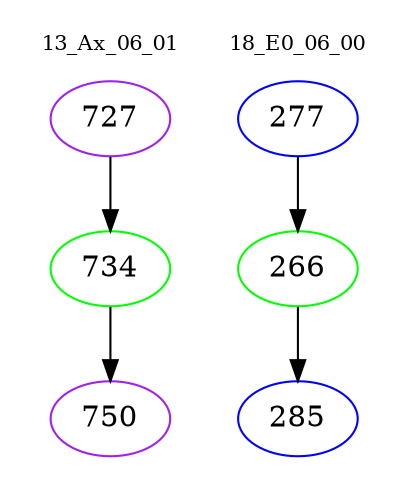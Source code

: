 digraph{
subgraph cluster_0 {
color = white
label = "13_Ax_06_01";
fontsize=10;
T0_727 [label="727", color="purple"]
T0_727 -> T0_734 [color="black"]
T0_734 [label="734", color="green"]
T0_734 -> T0_750 [color="black"]
T0_750 [label="750", color="purple"]
}
subgraph cluster_1 {
color = white
label = "18_E0_06_00";
fontsize=10;
T1_277 [label="277", color="blue"]
T1_277 -> T1_266 [color="black"]
T1_266 [label="266", color="green"]
T1_266 -> T1_285 [color="black"]
T1_285 [label="285", color="blue"]
}
}
